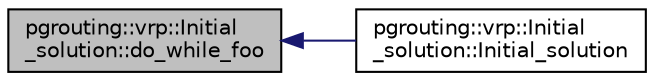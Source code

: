 digraph "pgrouting::vrp::Initial_solution::do_while_foo"
{
  edge [fontname="Helvetica",fontsize="10",labelfontname="Helvetica",labelfontsize="10"];
  node [fontname="Helvetica",fontsize="10",shape=record];
  rankdir="LR";
  Node1 [label="pgrouting::vrp::Initial\l_solution::do_while_foo",height=0.2,width=0.4,color="black", fillcolor="grey75", style="filled" fontcolor="black"];
  Node1 -> Node2 [dir="back",color="midnightblue",fontsize="10",style="solid",fontname="Helvetica"];
  Node2 [label="pgrouting::vrp::Initial\l_solution::Initial_solution",height=0.2,width=0.4,color="black", fillcolor="white", style="filled",URL="$classpgrouting_1_1vrp_1_1Initial__solution.html#a0ed2750a07c6de761d7ca0b659a287ec"];
}
